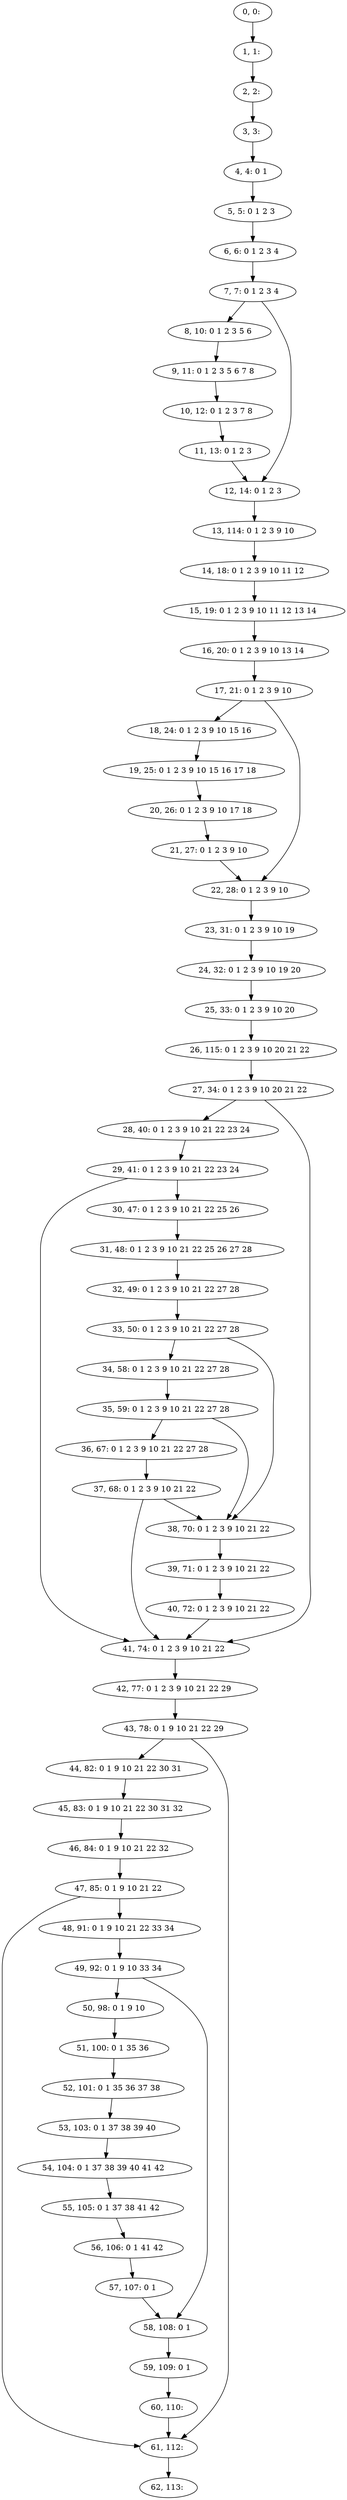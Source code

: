 digraph G {
0[label="0, 0: "];
1[label="1, 1: "];
2[label="2, 2: "];
3[label="3, 3: "];
4[label="4, 4: 0 1 "];
5[label="5, 5: 0 1 2 3 "];
6[label="6, 6: 0 1 2 3 4 "];
7[label="7, 7: 0 1 2 3 4 "];
8[label="8, 10: 0 1 2 3 5 6 "];
9[label="9, 11: 0 1 2 3 5 6 7 8 "];
10[label="10, 12: 0 1 2 3 7 8 "];
11[label="11, 13: 0 1 2 3 "];
12[label="12, 14: 0 1 2 3 "];
13[label="13, 114: 0 1 2 3 9 10 "];
14[label="14, 18: 0 1 2 3 9 10 11 12 "];
15[label="15, 19: 0 1 2 3 9 10 11 12 13 14 "];
16[label="16, 20: 0 1 2 3 9 10 13 14 "];
17[label="17, 21: 0 1 2 3 9 10 "];
18[label="18, 24: 0 1 2 3 9 10 15 16 "];
19[label="19, 25: 0 1 2 3 9 10 15 16 17 18 "];
20[label="20, 26: 0 1 2 3 9 10 17 18 "];
21[label="21, 27: 0 1 2 3 9 10 "];
22[label="22, 28: 0 1 2 3 9 10 "];
23[label="23, 31: 0 1 2 3 9 10 19 "];
24[label="24, 32: 0 1 2 3 9 10 19 20 "];
25[label="25, 33: 0 1 2 3 9 10 20 "];
26[label="26, 115: 0 1 2 3 9 10 20 21 22 "];
27[label="27, 34: 0 1 2 3 9 10 20 21 22 "];
28[label="28, 40: 0 1 2 3 9 10 21 22 23 24 "];
29[label="29, 41: 0 1 2 3 9 10 21 22 23 24 "];
30[label="30, 47: 0 1 2 3 9 10 21 22 25 26 "];
31[label="31, 48: 0 1 2 3 9 10 21 22 25 26 27 28 "];
32[label="32, 49: 0 1 2 3 9 10 21 22 27 28 "];
33[label="33, 50: 0 1 2 3 9 10 21 22 27 28 "];
34[label="34, 58: 0 1 2 3 9 10 21 22 27 28 "];
35[label="35, 59: 0 1 2 3 9 10 21 22 27 28 "];
36[label="36, 67: 0 1 2 3 9 10 21 22 27 28 "];
37[label="37, 68: 0 1 2 3 9 10 21 22 "];
38[label="38, 70: 0 1 2 3 9 10 21 22 "];
39[label="39, 71: 0 1 2 3 9 10 21 22 "];
40[label="40, 72: 0 1 2 3 9 10 21 22 "];
41[label="41, 74: 0 1 2 3 9 10 21 22 "];
42[label="42, 77: 0 1 2 3 9 10 21 22 29 "];
43[label="43, 78: 0 1 9 10 21 22 29 "];
44[label="44, 82: 0 1 9 10 21 22 30 31 "];
45[label="45, 83: 0 1 9 10 21 22 30 31 32 "];
46[label="46, 84: 0 1 9 10 21 22 32 "];
47[label="47, 85: 0 1 9 10 21 22 "];
48[label="48, 91: 0 1 9 10 21 22 33 34 "];
49[label="49, 92: 0 1 9 10 33 34 "];
50[label="50, 98: 0 1 9 10 "];
51[label="51, 100: 0 1 35 36 "];
52[label="52, 101: 0 1 35 36 37 38 "];
53[label="53, 103: 0 1 37 38 39 40 "];
54[label="54, 104: 0 1 37 38 39 40 41 42 "];
55[label="55, 105: 0 1 37 38 41 42 "];
56[label="56, 106: 0 1 41 42 "];
57[label="57, 107: 0 1 "];
58[label="58, 108: 0 1 "];
59[label="59, 109: 0 1 "];
60[label="60, 110: "];
61[label="61, 112: "];
62[label="62, 113: "];
0->1 ;
1->2 ;
2->3 ;
3->4 ;
4->5 ;
5->6 ;
6->7 ;
7->8 ;
7->12 ;
8->9 ;
9->10 ;
10->11 ;
11->12 ;
12->13 ;
13->14 ;
14->15 ;
15->16 ;
16->17 ;
17->18 ;
17->22 ;
18->19 ;
19->20 ;
20->21 ;
21->22 ;
22->23 ;
23->24 ;
24->25 ;
25->26 ;
26->27 ;
27->28 ;
27->41 ;
28->29 ;
29->30 ;
29->41 ;
30->31 ;
31->32 ;
32->33 ;
33->34 ;
33->38 ;
34->35 ;
35->36 ;
35->38 ;
36->37 ;
37->38 ;
37->41 ;
38->39 ;
39->40 ;
40->41 ;
41->42 ;
42->43 ;
43->44 ;
43->61 ;
44->45 ;
45->46 ;
46->47 ;
47->48 ;
47->61 ;
48->49 ;
49->50 ;
49->58 ;
50->51 ;
51->52 ;
52->53 ;
53->54 ;
54->55 ;
55->56 ;
56->57 ;
57->58 ;
58->59 ;
59->60 ;
60->61 ;
61->62 ;
}
